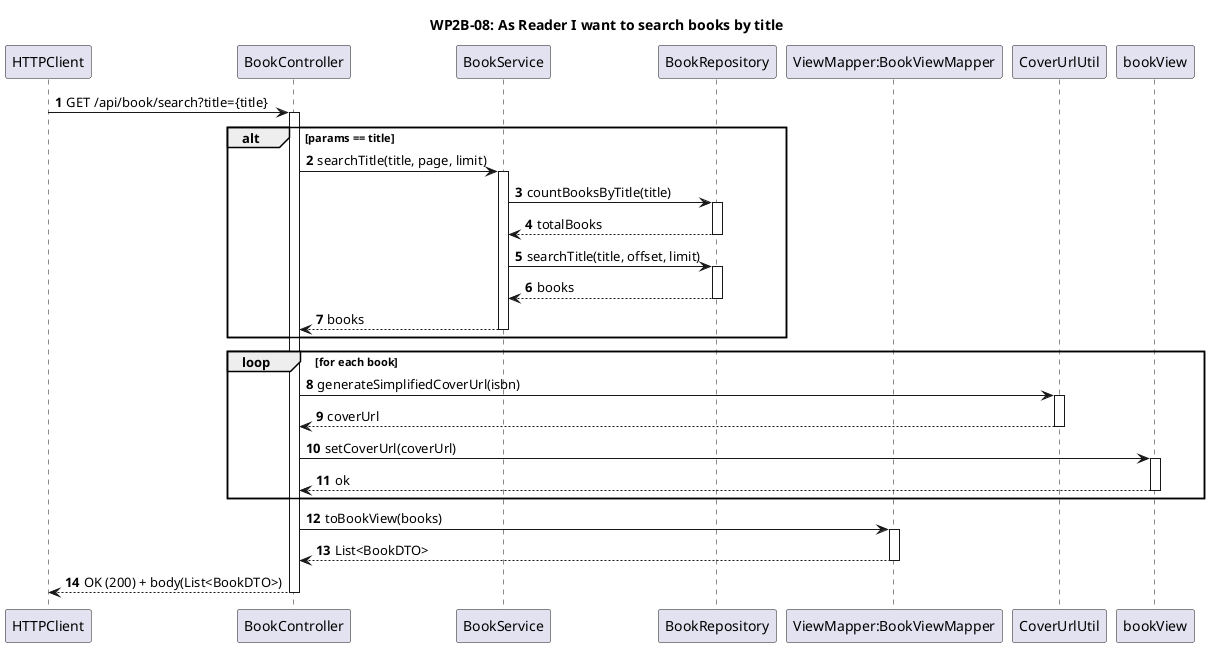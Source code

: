 @startuml
title WP2B-08: As Reader I want to search books by title

autonumber
autoactivate on

participant "HTTPClient" as http
participant "BookController" as controller
participant "BookService" as service
participant "BookRepository" as bookRepo
participant "ViewMapper:BookViewMapper" as vmapper
participant "CoverUrlUtil" as coverUtil

http -> controller: GET /api/book/search?title={title}

alt params == title
controller -> service: searchTitle(title, page, limit)

service -> bookRepo: countBooksByTitle(title)
bookRepo --> service: totalBooks

service -> bookRepo: searchTitle(title, offset, limit)
bookRepo --> service: books

service --> controller: books
end

loop for each book
    controller -> coverUtil: generateSimplifiedCoverUrl(isbn)
    coverUtil --> controller: coverUrl
    controller -> bookView: setCoverUrl(coverUrl)
    bookView --> controller: ok
end

controller -> vmapper: toBookView(books)
vmapper --> controller: List<BookDTO>


controller --> http: OK (200) + body(List<BookDTO>)
@enduml